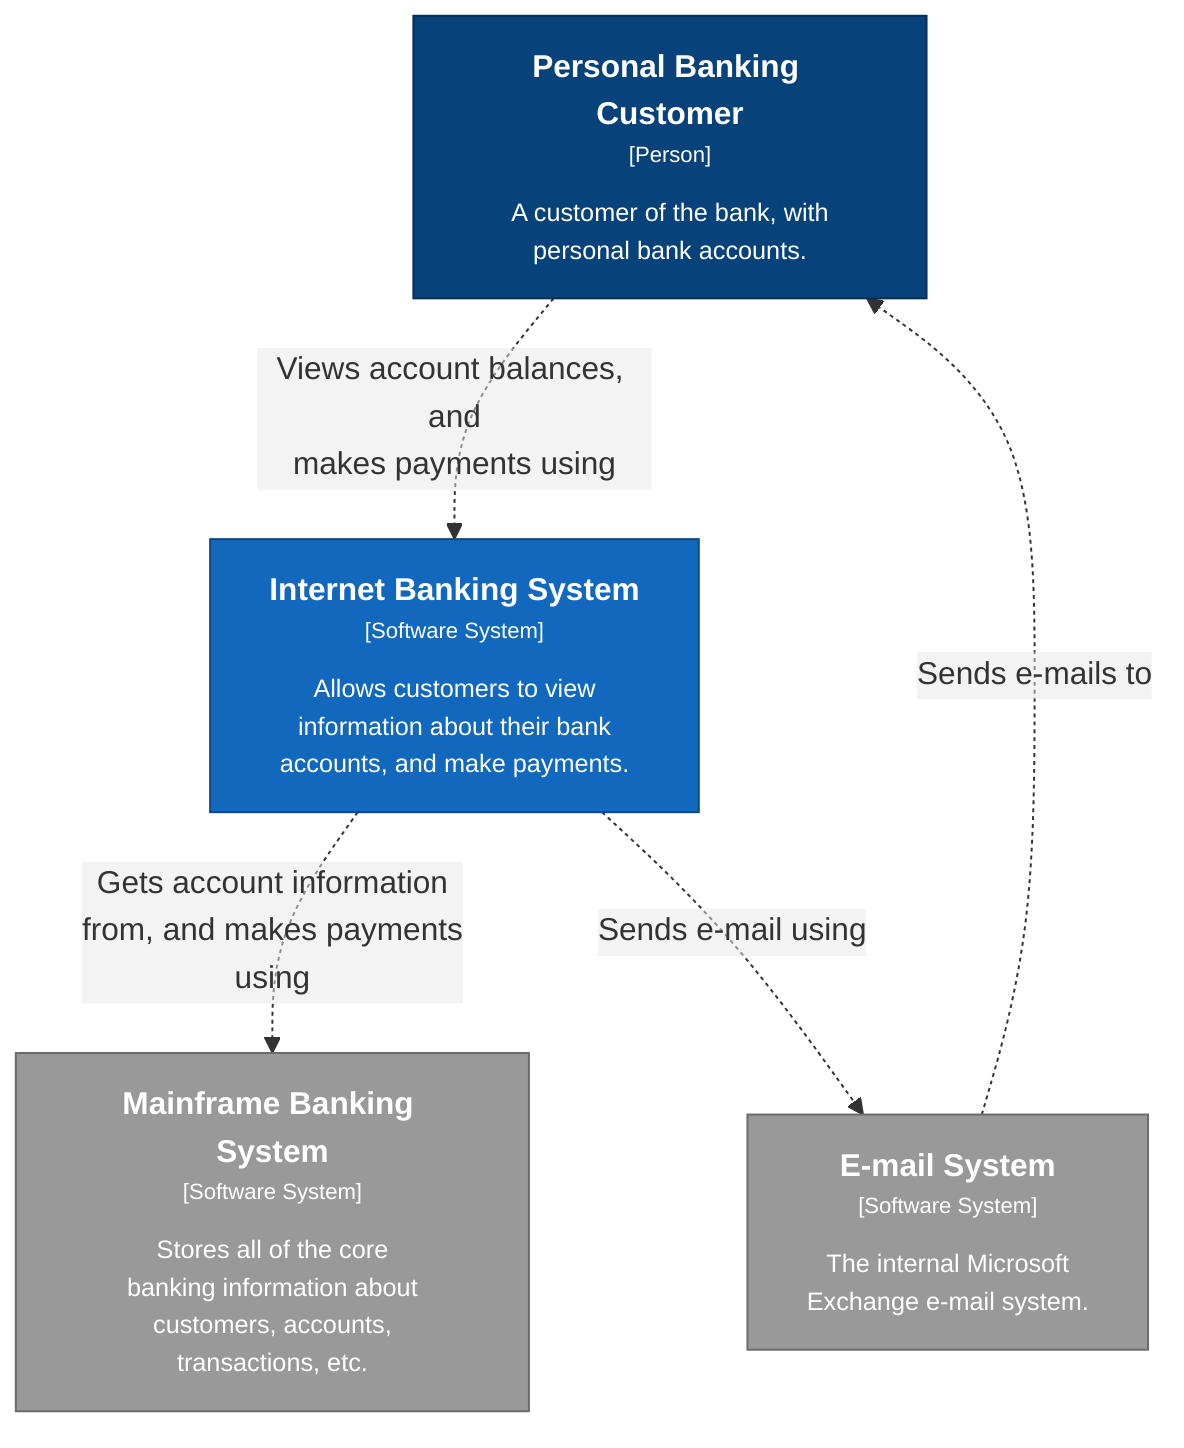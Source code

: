 graph TB
  linkStyle default fill:#ffffff

  1["<div style='font-weight: bold'>Personal Banking Customer</div><div style='font-size: 70%; margin-top: 0px'>[Person]</div><div style='font-size: 80%; margin-top:10px'>A customer of the bank, with<br />personal bank accounts.</div>"]
  style 1 fill:#08427b,stroke:#052e56,color:#ffffff
  2["<div style='font-weight: bold'>Internet Banking System</div><div style='font-size: 70%; margin-top: 0px'>[Software System]</div><div style='font-size: 80%; margin-top:10px'>Allows customers to view<br />information about their bank<br />accounts, and make payments.</div>"]
  style 2 fill:#1168bd,stroke:#0b4884,color:#ffffff
  4["<div style='font-weight: bold'>Mainframe Banking System</div><div style='font-size: 70%; margin-top: 0px'>[Software System]</div><div style='font-size: 80%; margin-top:10px'>Stores all of the core<br />banking information about<br />customers, accounts,<br />transactions, etc.</div>"]
  style 4 fill:#999999,stroke:#6b6b6b,color:#ffffff
  6["<div style='font-weight: bold'>E-mail System</div><div style='font-size: 70%; margin-top: 0px'>[Software System]</div><div style='font-size: 80%; margin-top:10px'>The internal Microsoft<br />Exchange e-mail system.</div>"]
  style 6 fill:#999999,stroke:#6b6b6b,color:#ffffff

  1-. "<div>Views account balances, and<br />makes payments using</div><div style='font-size: 70%'></div>" .->2
  2-. "<div>Gets account information<br />from, and makes payments<br />using</div><div style='font-size: 70%'></div>" .->4
  2-. "<div>Sends e-mail using</div><div style='font-size: 70%'></div>" .->6
  6-. "<div>Sends e-mails to</div><div style='font-size: 70%'></div>" .->1